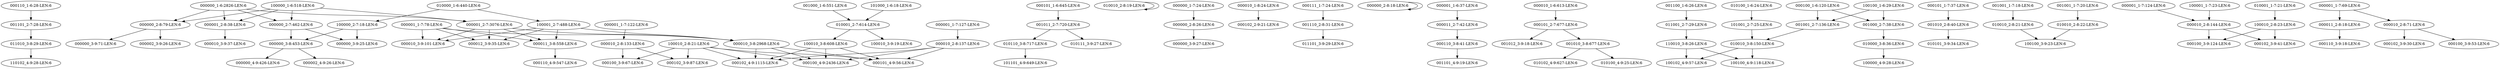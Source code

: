 digraph G {
    "011010_3-8:29-LEN:6" -> "110102_4-9:28-LEN:6";
    "100000_1-6:518-LEN:6" -> "000001_2-7:3076-LEN:6";
    "100000_1-6:518-LEN:6" -> "000000_2-8:79-LEN:6";
    "100000_1-6:518-LEN:6" -> "000000_2-7:462-LEN:6";
    "100000_1-6:518-LEN:6" -> "000001_2-8:38-LEN:6";
    "010110_3-8:717-LEN:6" -> "101101_4-9:649-LEN:6";
    "000000_1-6:2826-LEN:6" -> "000001_2-7:3076-LEN:6";
    "000000_1-6:2826-LEN:6" -> "000000_2-8:79-LEN:6";
    "000000_1-6:2826-LEN:6" -> "000000_2-7:462-LEN:6";
    "000000_1-6:2826-LEN:6" -> "000001_2-8:38-LEN:6";
    "010010_2-8:19-LEN:6" -> "010010_2-8:19-LEN:6";
    "000010_2-8:133-LEN:6" -> "000102_3-9:87-LEN:6";
    "000010_2-8:133-LEN:6" -> "000100_3-9:67-LEN:6";
    "000000_2-8:26-LEN:6" -> "000000_3-9:27-LEN:6";
    "000010_1-8:24-LEN:6" -> "000102_2-9:21-LEN:6";
    "000001_1-7:78-LEN:6" -> "000012_3-9:35-LEN:6";
    "000001_1-7:78-LEN:6" -> "000011_3-8:558-LEN:6";
    "000001_1-7:78-LEN:6" -> "000010_3-8:2968-LEN:6";
    "000001_1-7:78-LEN:6" -> "000010_3-9:101-LEN:6";
    "100010_2-8:21-LEN:6" -> "000102_4-9:1115-LEN:6";
    "100010_2-8:21-LEN:6" -> "000100_4-9:2436-LEN:6";
    "100010_2-8:21-LEN:6" -> "000101_4-9:56-LEN:6";
    "001110_2-8:31-LEN:6" -> "011101_3-9:29-LEN:6";
    "000000_2-8:18-LEN:6" -> "000000_2-8:18-LEN:6";
    "000101_1-6:645-LEN:6" -> "001011_2-7:720-LEN:6";
    "000001_1-7:122-LEN:6" -> "000010_2-8:133-LEN:6";
    "000001_1-6:37-LEN:6" -> "000011_2-7:42-LEN:6";
    "000010_1-6:613-LEN:6" -> "000101_2-7:677-LEN:6";
    "100000_2-7:18-LEN:6" -> "000000_3-8:453-LEN:6";
    "100000_2-7:18-LEN:6" -> "000000_3-9:25-LEN:6";
    "100010_2-8:21-LEN:6" -> "000102_3-9:87-LEN:6";
    "100010_2-8:21-LEN:6" -> "000100_3-9:67-LEN:6";
    "001100_1-6:26-LEN:6" -> "011001_2-7:29-LEN:6";
    "000101_2-7:677-LEN:6" -> "001012_3-9:18-LEN:6";
    "000101_2-7:677-LEN:6" -> "001010_3-8:677-LEN:6";
    "001000_2-7:38-LEN:6" -> "010000_3-8:36-LEN:6";
    "101000_1-6:18-LEN:6" -> "010001_2-7:614-LEN:6";
    "000011_2-7:42-LEN:6" -> "000110_3-8:41-LEN:6";
    "000000_1-7:24-LEN:6" -> "000000_2-8:26-LEN:6";
    "000110_3-8:41-LEN:6" -> "001101_4-9:19-LEN:6";
    "000100_1-6:120-LEN:6" -> "001000_2-7:38-LEN:6";
    "000100_1-6:120-LEN:6" -> "001001_2-7:136-LEN:6";
    "000101_1-7:37-LEN:6" -> "001010_2-8:40-LEN:6";
    "000011_3-8:558-LEN:6" -> "000110_4-9:547-LEN:6";
    "001010_2-8:40-LEN:6" -> "010101_3-9:34-LEN:6";
    "010000_1-6:440-LEN:6" -> "100000_2-7:18-LEN:6";
    "010000_1-6:440-LEN:6" -> "100001_2-7:488-LEN:6";
    "100001_2-7:488-LEN:6" -> "000012_3-9:35-LEN:6";
    "100001_2-7:488-LEN:6" -> "000011_3-8:558-LEN:6";
    "100001_2-7:488-LEN:6" -> "000010_3-8:2968-LEN:6";
    "100001_2-7:488-LEN:6" -> "000010_3-9:101-LEN:6";
    "100010_3-8:608-LEN:6" -> "000102_4-9:1115-LEN:6";
    "100010_3-8:608-LEN:6" -> "000100_4-9:2436-LEN:6";
    "100010_3-8:608-LEN:6" -> "000101_4-9:56-LEN:6";
    "000001_2-7:3076-LEN:6" -> "000012_3-9:35-LEN:6";
    "000001_2-7:3076-LEN:6" -> "000011_3-8:558-LEN:6";
    "000001_2-7:3076-LEN:6" -> "000010_3-8:2968-LEN:6";
    "000001_2-7:3076-LEN:6" -> "000010_3-9:101-LEN:6";
    "010010_2-8:22-LEN:6" -> "100100_3-9:23-LEN:6";
    "001001_2-7:136-LEN:6" -> "010010_3-8:150-LEN:6";
    "001000_1-6:551-LEN:6" -> "010001_2-7:614-LEN:6";
    "000010_2-8:144-LEN:6" -> "000100_3-9:124-LEN:6";
    "000010_2-8:144-LEN:6" -> "000102_3-9:41-LEN:6";
    "001001_1-7:18-LEN:6" -> "010010_2-8:21-LEN:6";
    "010010_3-8:150-LEN:6" -> "100100_4-9:118-LEN:6";
    "010010_3-8:150-LEN:6" -> "100102_4-9:57-LEN:6";
    "100001_1-7:23-LEN:6" -> "000010_2-8:144-LEN:6";
    "000000_2-8:79-LEN:6" -> "000000_3-9:71-LEN:6";
    "000000_2-8:79-LEN:6" -> "000002_3-9:26-LEN:6";
    "000010_3-8:2968-LEN:6" -> "000102_4-9:1115-LEN:6";
    "000010_3-8:2968-LEN:6" -> "000100_4-9:2436-LEN:6";
    "000010_3-8:2968-LEN:6" -> "000101_4-9:56-LEN:6";
    "000001_1-7:124-LEN:6" -> "000010_2-8:144-LEN:6";
    "100100_1-6:29-LEN:6" -> "001000_2-7:38-LEN:6";
    "100100_1-6:29-LEN:6" -> "001001_2-7:136-LEN:6";
    "000010_2-8:137-LEN:6" -> "000102_4-9:1115-LEN:6";
    "000010_2-8:137-LEN:6" -> "000100_4-9:2436-LEN:6";
    "000010_2-8:137-LEN:6" -> "000101_4-9:56-LEN:6";
    "000000_2-7:462-LEN:6" -> "000000_3-8:453-LEN:6";
    "000000_2-7:462-LEN:6" -> "000000_3-9:25-LEN:6";
    "001101_2-7:28-LEN:6" -> "011010_3-8:29-LEN:6";
    "001001_1-7:20-LEN:6" -> "010010_2-8:22-LEN:6";
    "000001_2-8:38-LEN:6" -> "000010_3-9:37-LEN:6";
    "110010_3-8:26-LEN:6" -> "100100_4-9:118-LEN:6";
    "110010_3-8:26-LEN:6" -> "100102_4-9:57-LEN:6";
    "000110_1-6:28-LEN:6" -> "001101_2-7:28-LEN:6";
    "010001_1-7:21-LEN:6" -> "100010_2-8:23-LEN:6";
    "010000_3-8:36-LEN:6" -> "100000_4-9:28-LEN:6";
    "011001_2-7:29-LEN:6" -> "110010_3-8:26-LEN:6";
    "101001_2-7:25-LEN:6" -> "010010_3-8:150-LEN:6";
    "001011_2-7:720-LEN:6" -> "010110_3-8:717-LEN:6";
    "001011_2-7:720-LEN:6" -> "010111_3-9:27-LEN:6";
    "000011_2-8:18-LEN:6" -> "000110_3-9:18-LEN:6";
    "000001_1-7:69-LEN:6" -> "000011_2-8:18-LEN:6";
    "000001_1-7:69-LEN:6" -> "000010_2-8:71-LEN:6";
    "010100_1-6:24-LEN:6" -> "101001_2-7:25-LEN:6";
    "001010_3-8:677-LEN:6" -> "010102_4-9:627-LEN:6";
    "001010_3-8:677-LEN:6" -> "010100_4-9:25-LEN:6";
    "010010_2-8:21-LEN:6" -> "100100_3-9:23-LEN:6";
    "000000_3-8:453-LEN:6" -> "000002_4-9:26-LEN:6";
    "000000_3-8:453-LEN:6" -> "000000_4-9:426-LEN:6";
    "010001_2-7:614-LEN:6" -> "100010_3-8:608-LEN:6";
    "010001_2-7:614-LEN:6" -> "100010_3-9:19-LEN:6";
    "000010_2-8:71-LEN:6" -> "000102_3-9:30-LEN:6";
    "000010_2-8:71-LEN:6" -> "000100_3-9:53-LEN:6";
    "000111_1-7:24-LEN:6" -> "001110_2-8:31-LEN:6";
    "100010_2-8:23-LEN:6" -> "000100_3-9:124-LEN:6";
    "100010_2-8:23-LEN:6" -> "000102_3-9:41-LEN:6";
    "000001_1-7:127-LEN:6" -> "000010_2-8:137-LEN:6";
}
